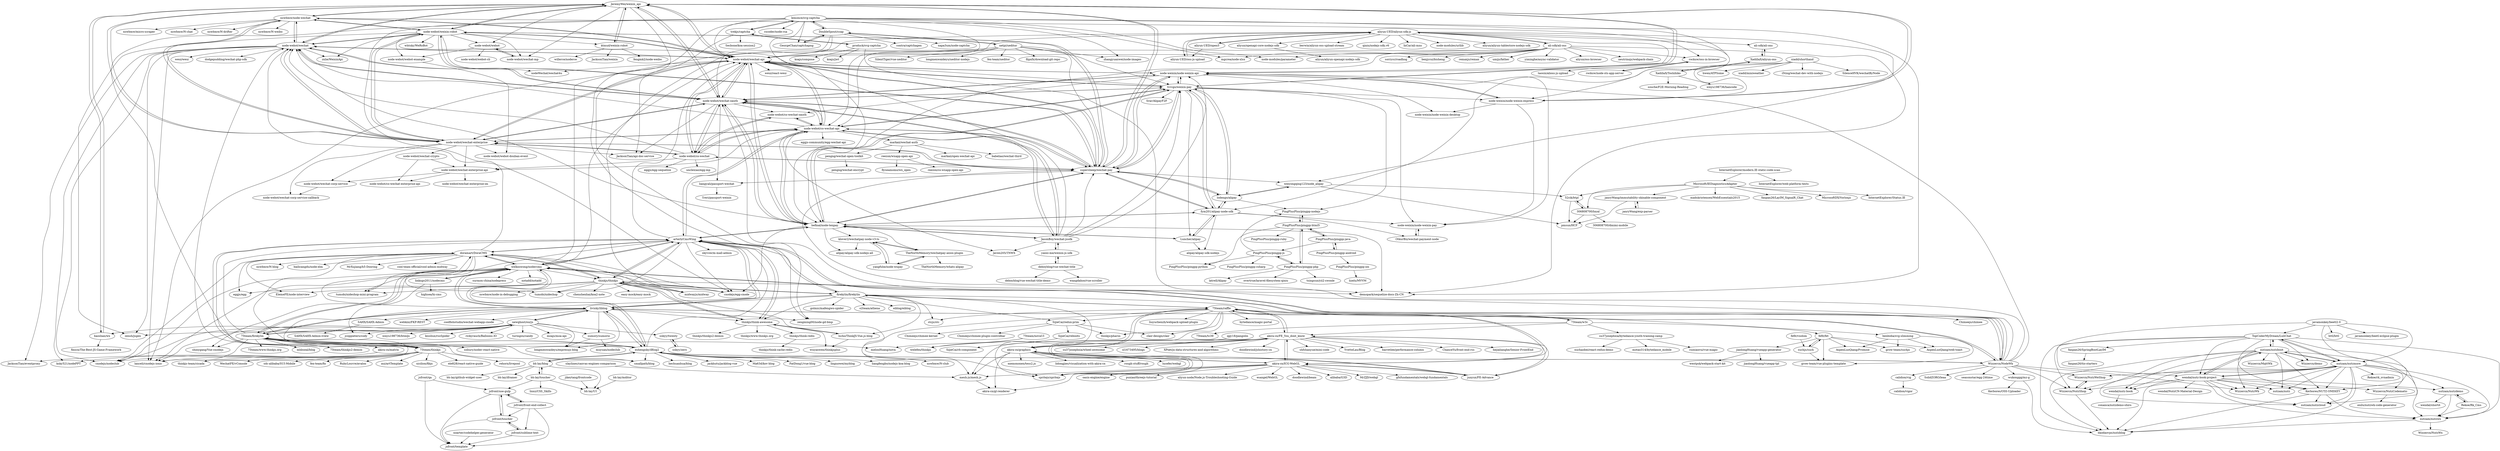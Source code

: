 digraph G {
"JeremyWei/weixin_api" -> "nswbmw/node-wechat"
"JeremyWei/weixin_api" -> "node-webot/weixin-robot"
"JeremyWei/weixin_api" -> "node-webot/wechat"
"JeremyWei/weixin_api" -> "node-weixin/node-weixin-express"
"JeremyWei/weixin_api" -> "node-webot/wechat-api"
"JeremyWei/weixin_api" -> "JacksonTian/api-doc-service"
"JeremyWei/weixin_api" -> "ktmud/weixin-robot"
"JeremyWei/weixin_api" -> "tvrcgo/weixin-pay"
"JeremyWei/weixin_api" -> "node-webot/wechat-oauth"
"JeremyWei/weixin_api" -> "baoshan/wx"
"JeremyWei/weixin_api" -> "node-webot/wechat-enterprise"
"JeremyWei/weixin_api" -> "node-webot/webot"
"JeremyWei/weixin_api" -> "supersheep/wechat-pay"
"JeremyWei/weixin_api" -> "node-webot/wechat-mp"
"doramart/DoraCMS" -> "welkinwong/nodercms"
"doramart/DoraCMS" -> "arterli/CmsWing"
"doramart/DoraCMS" -> "cnodejs/nodeclub" ["e"=1]
"doramart/DoraCMS" -> "thinkjs/thinkjs"
"doramart/DoraCMS" -> "tumobi/nideshop" ["e"=1]
"doramart/DoraCMS" -> "eggjs/egg" ["e"=1]
"doramart/DoraCMS" -> "cnodejs/egg-cnode" ["e"=1]
"doramart/DoraCMS" -> "nswbmw/N-blog" ["e"=1]
"doramart/DoraCMS" -> "node-webot/wechat"
"doramart/DoraCMS" -> "tumobi/nideshop-mini-program" ["e"=1]
"doramart/DoraCMS" -> "bailicangdu/node-elm" ["e"=1]
"doramart/DoraCMS" -> "MrXujiang/h5-Dooring" ["e"=1]
"doramart/DoraCMS" -> "midwayjs/midway" ["e"=1]
"doramart/DoraCMS" -> "ElemeFE/node-interview" ["e"=1]
"doramart/DoraCMS" -> "cool-team-official/cool-admin-midway" ["e"=1]
"PingPlusPlus/pingpp-java" -> "PingPlusPlus/pingpp-html5"
"PingPlusPlus/pingpp-java" -> "PingPlusPlus/pingpp-android"
"PingPlusPlus/pingpp-java" -> "PingPlusPlus/pingpp-js"
"DoubleSpout/ccap" -> "GeorgeChan/captchapng"
"DoubleSpout/ccap" -> "lemonce/svg-captcha"
"DoubleSpout/ccap" -> "napa3um/node-captcha"
"DoubleSpout/ccap" -> "contra/captchagen"
"DoubleSpout/ccap" -> "netpi/ueditor"
"DoubleSpout/ccap" -> "node-webot/wechat-oauth"
"DoubleSpout/ccap" -> "node-webot/wechat-api"
"PingPlusPlus/pingpp-ios" -> "lizelu/MVVM" ["e"=1]
"befinal/node-tenpay" -> "tvrcgo/weixin-pay"
"befinal/node-tenpay" -> "fym201/alipay-node-sdk"
"befinal/node-tenpay" -> "supersheep/wechat-pay"
"befinal/node-tenpay" -> "node-webot/co-wechat-api"
"befinal/node-tenpay" -> "Luncher/alipay"
"befinal/node-tenpay" -> "node-webot/wechat-api"
"befinal/node-tenpay" -> "alipay/alipay-sdk-nodejs-all"
"befinal/node-tenpay" -> "node-webot/wechat-oauth"
"befinal/node-tenpay" -> "JasonBoy/wechat-jssdk"
"befinal/node-tenpay" -> "TheNorthMemory/wechatpay-axios-plugin"
"befinal/node-tenpay" -> "klover2/wechatpay-node-v3-ts"
"befinal/node-tenpay" -> "demopark/sequelize-docs-Zh-CN" ["e"=1]
"befinal/node-tenpay" -> "arterli/CmsWing"
"befinal/node-tenpay" -> "node-webot/wechat"
"befinal/node-tenpay" -> "cnodejs/egg-cnode" ["e"=1]
"fym201/alipay-node-sdk" -> "Luncher/alipay"
"fym201/alipay-node-sdk" -> "befinal/node-tenpay"
"fym201/alipay-node-sdk" -> "alipay/alipay-sdk-nodejs"
"fym201/alipay-node-sdk" -> "lodengo/alipay"
"fym201/alipay-node-sdk" -> "node-weixin/node-weixin-pay"
"fym201/alipay-node-sdk" -> "supersheep/wechat-pay"
"fym201/alipay-node-sdk" -> "tvrcgo/weixin-pay"
"fym201/alipay-node-sdk" -> "OtkurBiz/wechat-payment-node"
"firekylin/firekylin" -> "thinkjs/thinkjs"
"firekylin/firekylin" -> "Chimeejs/chimee" ["e"=1]
"firekylin/firekylin" -> "arterli/CmsWing"
"firekylin/firekylin" -> "75team/raffle"
"firekylin/firekylin" -> "SijieCai/redux-prim"
"firekylin/firekylin" -> "thinkjs/think-awesome"
"firekylin/firekylin" -> "lscho/ThinkJS-Vue.js-blog"
"firekylin/firekylin" -> "smallpath/blog" ["e"=1]
"firekylin/firekylin" -> "spritejs/spritejs" ["e"=1]
"firekylin/firekylin" -> "stcjs/stc"
"firekylin/firekylin" -> "eiblog/eiblog" ["e"=1]
"firekylin/firekylin" -> "golmic/mafengwo-spider" ["e"=1]
"firekylin/firekylin" -> "livisky/liblog"
"firekylin/firekylin" -> "o2team/athena" ["e"=1]
"firekylin/firekylin" -> "welkinwong/nodercms"
"akira-cn/graphics" -> "akira-cn/ICG-WebGL"
"akira-cn/graphics" -> "akira-cn/gl-renderer"
"akira-cn/graphics" -> "akira-cn/FE_You_dont_know"
"akira-cn/graphics" -> "memononen/tess2.js"
"akira-cn/graphics" -> "junyux/FE-Advance"
"akira-cn/graphics" -> "mesh-js/mesh.js"
"akira-cn/graphics" -> "lidongjies/visualization-with-akira-cn"
"akira-cn/graphics" -> "75team/raffle"
"akira-cn/graphics" -> "rough-stuff/rough" ["e"=1]
"akira-cn/graphics" -> "spritejs/spritejs" ["e"=1]
"akira-cn/graphics" -> "lucefer/webgl" ["e"=1]
"node-webot/wechat" -> "node-webot/wechat-api"
"node-webot/wechat" -> "node-webot/weixin-robot"
"node-webot/wechat" -> "node-webot/wechat-oauth"
"node-webot/wechat" -> "cnodejs/nodeclub" ["e"=1]
"node-webot/wechat" -> "weui/weui" ["e"=1]
"node-webot/wechat" -> "dodgepudding/wechat-php-sdk" ["e"=1]
"node-webot/wechat" -> "supersheep/wechat-pay"
"node-webot/wechat" -> "JeremyWei/weixin_api"
"node-webot/wechat" -> "JacksonTian/eventproxy" ["e"=1]
"node-webot/wechat" -> "nswbmw/node-wechat"
"node-webot/wechat" -> "zxlie/WeixinApi" ["e"=1]
"node-webot/wechat" -> "ksky521/nodePPT" ["e"=1]
"node-webot/wechat" -> "zensh/jsgen" ["e"=1]
"node-webot/wechat" -> "node-webot/wechat-enterprise"
"node-webot/wechat" -> "lanceli/cnodejs-ionic" ["e"=1]
"thinkjs/thinkjs" -> "arterli/CmsWing"
"thinkjs/thinkjs" -> "eggjs/egg" ["e"=1]
"thinkjs/thinkjs" -> "firekylin/firekylin"
"thinkjs/thinkjs" -> "tumobi/nideshop" ["e"=1]
"thinkjs/thinkjs" -> "tumobi/nideshop-mini-program" ["e"=1]
"thinkjs/thinkjs" -> "spritejs/spritejs" ["e"=1]
"thinkjs/thinkjs" -> "doramart/DoraCMS"
"thinkjs/thinkjs" -> "thinkjs/think-awesome"
"thinkjs/thinkjs" -> "midwayjs/midway" ["e"=1]
"thinkjs/thinkjs" -> "cnodejs/egg-cnode" ["e"=1]
"thinkjs/thinkjs" -> "ElemeFE/node-interview" ["e"=1]
"thinkjs/thinkjs" -> "demopark/sequelize-docs-Zh-CN" ["e"=1]
"thinkjs/thinkjs" -> "nswbmw/node-in-debugging" ["e"=1]
"thinkjs/thinkjs" -> "chenshenhai/koa2-note" ["e"=1]
"thinkjs/thinkjs" -> "easy-mock/easy-mock" ["e"=1]
"newghost/ourjs" -> "sumory/sumorio"
"newghost/ourjs" -> "longmenwaideyu/expressjs-blog"
"newghost/ourjs" -> "livisky/liblog"
"newghost/ourjs" -> "zensh/jsgen" ["e"=1]
"newghost/ourjs" -> "sskyy/twenty"
"newghost/ourjs" -> "lanceli/cnodejs-ionic" ["e"=1]
"newghost/ourjs" -> "jcoppieters/cody" ["e"=1]
"newghost/ourjs" -> "cnodejs/nodeclub" ["e"=1]
"newghost/ourjs" -> "turingou/candy" ["e"=1]
"newghost/ourjs" -> "moajs/moa-api" ["e"=1]
"newghost/ourjs" -> "xinyu198736/htmljs" ["e"=1]
"newghost/ourjs" -> "kissliux/rssSpider"
"newghost/ourjs" -> "75team/firekylin"
"newghost/ourjs" -> "rickyrauch/Balloons.IO" ["e"=1]
"newghost/ourjs" -> "baoshan/wx"
"akira-cn/matrix" -> "thinkjs-team/cicada"
"lemonce/svg-captcha" -> "trekjs/captcha"
"lemonce/svg-captcha" -> "DoubleSpout/ccap"
"lemonce/svg-captcha" -> "zhangyuanwei/node-images" ["e"=1]
"lemonce/svg-captcha" -> "GeorgeChan/captchapng"
"lemonce/svg-captcha" -> "zengming00/node-gd-bmp"
"lemonce/svg-captcha" -> "mgcrea/node-xlsx" ["e"=1]
"lemonce/svg-captcha" -> "node-modules/parameter" ["e"=1]
"lemonce/svg-captcha" -> "node-webot/wechat-api"
"lemonce/svg-captcha" -> "fym201/alipay-node-sdk"
"lemonce/svg-captcha" -> "cnodejs/egg-cnode" ["e"=1]
"lemonce/svg-captcha" -> "demopark/sequelize-docs-Zh-CN" ["e"=1]
"lemonce/svg-captcha" -> "smallpath/blog" ["e"=1]
"lemonce/svg-captcha" -> "node-webot/co-wechat-api"
"lemonce/svg-captcha" -> "rzcoder/node-rsa" ["e"=1]
"lemonce/svg-captcha" -> "befinal/node-tenpay"
"trekjs/captcha" -> "lemonce/svg-captcha"
"trekjs/captcha" -> "produck/svg-captcha"
"trekjs/captcha" -> "zengming00/node-gd-bmp"
"trekjs/captcha" -> "Secbone/koa-session2" ["e"=1]
"netpi/ueditor" -> "DoubleSpout/ccap"
"netpi/ueditor" -> "supersheep/wechat-pay"
"netpi/ueditor" -> "welkinwong/nodercms"
"netpi/ueditor" -> "SilentTiger/vue-ueditor" ["e"=1]
"netpi/ueditor" -> "longmenwaideyu/ueditor-nodejs"
"netpi/ueditor" -> "node-webot/wechat-api"
"netpi/ueditor" -> "zhangyuanwei/node-images" ["e"=1]
"netpi/ueditor" -> "fex-team/ueditor" ["e"=1]
"netpi/ueditor" -> "tvrcgo/weixin-pay"
"netpi/ueditor" -> "flipxfx/download-git-repo" ["e"=1]
"75team/raffle" -> "SijieCai/redux-prim"
"75team/raffle" -> "clair-design/clair"
"75team/raffle" -> "Chimeejs/chimee" ["e"=1]
"75team/raffle" -> "mesh-js/mesh.js"
"75team/raffle" -> "thinkjs/pharos"
"75team/raffle" -> "akira-cn/FE_You_dont_know"
"75team/raffle" -> "akira-cn/ICG-WebGL"
"75team/raffle" -> "firekylin/firekylin"
"75team/raffle" -> "benboba/svg-slimming"
"75team/raffle" -> "spritejs/spritejs" ["e"=1]
"75team/raffle" -> "liuyuchenzh/webpack-upload-plugin"
"75team/raffle" -> "akira-cn/graphics"
"75team/raffle" -> "bytedance/magic-portal" ["e"=1]
"75team/raffle" -> "stcjs/stc"
"75team/raffle" -> "75team/w3c"
"ali-sdk/ali-oss" -> "aliyun-UED/aliyun-sdk-js"
"ali-sdk/ali-oss" -> "rockuw/oss-in-browser"
"ali-sdk/ali-oss" -> "aliyun/oss-browser" ["e"=1]
"ali-sdk/ali-oss" -> "neutrinojs/webpack-chain" ["e"=1]
"ali-sdk/ali-oss" -> "node-webot/wechat-api"
"ali-sdk/ali-oss" -> "midwayjs/midway" ["e"=1]
"ali-sdk/ali-oss" -> "demopark/sequelize-docs-Zh-CN" ["e"=1]
"ali-sdk/ali-oss" -> "befinal/node-tenpay"
"ali-sdk/ali-oss" -> "sorrycc/roadhog" ["e"=1]
"ali-sdk/ali-oss" -> "benjycui/bisheng" ["e"=1]
"ali-sdk/ali-oss" -> "remaxjs/remax" ["e"=1]
"ali-sdk/ali-oss" -> "mgcrea/node-xlsx" ["e"=1]
"ali-sdk/ali-oss" -> "umijs/father" ["e"=1]
"ali-sdk/ali-oss" -> "yiminghe/async-validator" ["e"=1]
"ali-sdk/ali-oss" -> "node-modules/parameter" ["e"=1]
"akira-cn/ICG-WebGL" -> "akira-cn/graphics"
"akira-cn/ICG-WebGL" -> "akira-cn/FE_You_dont_know"
"akira-cn/ICG-WebGL" -> "mesh-js/mesh.js"
"akira-cn/ICG-WebGL" -> "esangel/WebGL" ["e"=1]
"akira-cn/ICG-WebGL" -> "spritejs/spritejs" ["e"=1]
"akira-cn/ICG-WebGL" -> "75team/raffle"
"akira-cn/ICG-WebGL" -> "junyux/FE-Advance"
"akira-cn/ICG-WebGL" -> "doodlewind/beam" ["e"=1]
"akira-cn/ICG-WebGL" -> "alibaba/G3D" ["e"=1]
"akira-cn/ICG-WebGL" -> "MrZJD/webgl"
"akira-cn/ICG-WebGL" -> "gfxfundamentals/webgl-fundamentals" ["e"=1]
"akira-cn/ICG-WebGL" -> "oasis-engine/engine" ["e"=1]
"akira-cn/ICG-WebGL" -> "akira-cn/gl-renderer"
"akira-cn/ICG-WebGL" -> "puxiao/threejs-tutorial" ["e"=1]
"akira-cn/ICG-WebGL" -> "aliyun-node/Node.js-Troubleshooting-Guide" ["e"=1]
"eshengsky/iBlog2" -> "linguowei/myblog" ["e"=1]
"eshengsky/iBlog2" -> "livisky/liblog"
"eshengsky/iBlog2" -> "welkinwong/nodercms"
"eshengsky/iBlog2" -> "liangfengbo/nodejs-koa-blog" ["e"=1]
"eshengsky/iBlog2" -> "nswbmw/N-club" ["e"=1]
"eshengsky/iBlog2" -> "smallpath/blog" ["e"=1]
"eshengsky/iBlog2" -> "hechuanhua/blog" ["e"=1]
"eshengsky/iBlog2" -> "arterli/CmsWing"
"eshengsky/iBlog2" -> "doramart/DoraCMS"
"eshengsky/iBlog2" -> "jackhutu/jackblog-vue" ["e"=1]
"eshengsky/iBlog2" -> "bh-lay/blog"
"eshengsky/iBlog2" -> "Wizzercn/NodeWk"
"eshengsky/iBlog2" -> "Ma63d/kov-blog" ["e"=1]
"eshengsky/iBlog2" -> "75team/firekylin"
"eshengsky/iBlog2" -> "FatDong1/vue-blog" ["e"=1]
"produck/svg-captcha" -> "trekjs/captcha"
"produck/svg-captcha" -> "demopark/sequelize-docs-Zh-CN" ["e"=1]
"produck/svg-captcha" -> "koajs/compose" ["e"=1]
"produck/svg-captcha" -> "koajs/jwt" ["e"=1]
"slaylines/canvas-engines-comparison" -> "mesh-js/mesh.js"
"node-webot/wechat-oauth" -> "node-webot/wechat-api"
"node-webot/wechat-oauth" -> "supersheep/wechat-pay"
"node-webot/wechat-oauth" -> "node-webot/wechat"
"node-webot/wechat-oauth" -> "node-webot/wechat-enterprise"
"node-webot/wechat-oauth" -> "node-webot/co-wechat-api"
"node-webot/wechat-oauth" -> "node-webot/co-wechat"
"node-webot/wechat-oauth" -> "tvrcgo/weixin-pay"
"node-webot/wechat-oauth" -> "node-webot/weixin-robot"
"node-webot/wechat-oauth" -> "node-weixin/node-weixin-api"
"node-webot/wechat-oauth" -> "befinal/node-tenpay"
"node-webot/wechat-oauth" -> "JacksonTian/api-doc-service"
"node-webot/wechat-oauth" -> "JeremyWei/weixin_api"
"node-webot/wechat-oauth" -> "liangyali/passport-wechat"
"node-webot/wechat-oauth" -> "node-webot/co-wechat-oauth"
"node-webot/wechat-oauth" -> "JasonBoy/wechat-jssdk"
"tvrcgo/weixin-pay" -> "supersheep/wechat-pay"
"tvrcgo/weixin-pay" -> "befinal/node-tenpay"
"tvrcgo/weixin-pay" -> "node-webot/wechat-api"
"tvrcgo/weixin-pay" -> "lodengo/alipay"
"tvrcgo/weixin-pay" -> "node-webot/wechat-oauth"
"tvrcgo/weixin-pay" -> "fym201/alipay-node-sdk"
"tvrcgo/weixin-pay" -> "Luncher/alipay"
"tvrcgo/weixin-pay" -> "node-webot/wechat"
"tvrcgo/weixin-pay" -> "node-weixin/node-weixin-pay"
"tvrcgo/weixin-pay" -> "node-webot/co-wechat-api"
"tvrcgo/weixin-pay" -> "JeremyWei/weixin_api"
"tvrcgo/weixin-pay" -> "node-weixin/node-weixin-express"
"tvrcgo/weixin-pay" -> "node-weixin/node-weixin-api"
"tvrcgo/weixin-pay" -> "PingPlusPlus/pingpp-nodejs"
"tvrcgo/weixin-pay" -> "Srar/AlipayF2F" ["e"=1]
"akira-cn/FE_You_dont_know" -> "akira-cn/ICG-WebGL"
"akira-cn/FE_You_dont_know" -> "junyux/FE-Advance"
"akira-cn/FE_You_dont_know" -> "akira-cn/graphics"
"akira-cn/FE_You_dont_know" -> "75team/raffle"
"akira-cn/FE_You_dont_know" -> "hejialianghe/Senior-FrontEnd" ["e"=1]
"akira-cn/FE_You_dont_know" -> "su37josephxia/wheel-awesome" ["e"=1]
"akira-cn/FE_You_dont_know" -> "sl1673495/blogs" ["e"=1]
"akira-cn/FE_You_dont_know" -> "spritejs/spritejs" ["e"=1]
"akira-cn/FE_You_dont_know" -> "XPoet/js-data-structures-and-algorithms" ["e"=1]
"akira-cn/FE_You_dont_know" -> "doodlewind/jshistory-cn" ["e"=1]
"akira-cn/FE_You_dont_know" -> "shfshanyue/mini-code" ["e"=1]
"akira-cn/FE_You_dont_know" -> "mesh-js/mesh.js"
"akira-cn/FE_You_dont_know" -> "YvetteLau/Blog" ["e"=1]
"akira-cn/FE_You_dont_know" -> "barretlee/performance-column" ["e"=1]
"akira-cn/FE_You_dont_know" -> "ChanceYu/front-end-rss" ["e"=1]
"sskyy/twenty" -> "sskyy/zero"
"TopCoderMyDream/LuliChat" -> "Kerbores/NUTZ-ONEKEY"
"TopCoderMyDream/LuliChat" -> "nutzam/nutzboot"
"TopCoderMyDream/LuliChat" -> "fanpan26/SpringBootLayIM"
"TopCoderMyDream/LuliChat" -> "nutzam/nutzmore"
"TopCoderMyDream/LuliChat" -> "Wizzercn/NutzShop"
"TopCoderMyDream/LuliChat" -> "nutzam/nutzcloud"
"TopCoderMyDream/LuliChat" -> "daodaovps/nutzblog"
"TopCoderMyDream/LuliChat" -> "wendal/nutz-book-project"
"TopCoderMyDream/LuliChat" -> "nutzam/nutzwx"
"TopCoderMyDream/LuliChat" -> "Wizzercn/demo"
"qgy18/pangolin" -> "welefen/thinkjs"
"node-webot/wechat-api" -> "node-webot/wechat-oauth"
"node-webot/wechat-api" -> "node-webot/wechat"
"node-webot/wechat-api" -> "supersheep/wechat-pay"
"node-webot/wechat-api" -> "node-webot/co-wechat-api"
"node-webot/wechat-api" -> "node-webot/wechat-enterprise"
"node-webot/wechat-api" -> "node-webot/weixin-robot"
"node-webot/wechat-api" -> "tvrcgo/weixin-pay"
"node-webot/wechat-api" -> "node-webot/co-wechat"
"node-webot/wechat-api" -> "befinal/node-tenpay"
"node-webot/wechat-api" -> "JeremyWei/weixin_api"
"node-webot/wechat-api" -> "nswbmw/node-wechat"
"node-webot/wechat-api" -> "lanceli/cnodejs-ionic" ["e"=1]
"node-webot/wechat-api" -> "node-weixin/node-weixin-api"
"node-webot/wechat-api" -> "nodeWechat/wechat4u" ["e"=1]
"node-webot/wechat-api" -> "weui/react-weui" ["e"=1]
"node-weixin/node-weixin-express" -> "node-weixin/node-weixin-api"
"node-weixin/node-weixin-express" -> "JeremyWei/weixin_api"
"node-weixin/node-weixin-express" -> "node-weixin/node-weixin-desktop"
"node-weixin/node-weixin-express" -> "node-weixin/node-weixin-pay"
"mesh-js/mesh.js" -> "akira-cn/gl-renderer"
"jikeytang/frontcode" -> "bh-lay/UI"
"deboyblog/vue-wechat-title" -> "deboyblog/vue-wechat-title-demo"
"deboyblog/vue-wechat-title" -> "yanxi-me/weixin-js-sdk"
"deboyblog/vue-wechat-title" -> "wangdahoo/vue-scroller" ["e"=1]
"node-webot/co-wechat" -> "node-webot/co-wechat-api"
"node-webot/co-wechat" -> "node-webot/co-wechat-oauth"
"node-webot/co-wechat" -> "node-webot/wechat-oauth"
"node-webot/co-wechat" -> "node-webot/wechat-api"
"node-webot/co-wechat" -> "node-webot/wechat-enterprise"
"node-webot/co-wechat" -> "supersheep/wechat-pay"
"node-webot/co-wechat" -> "node-webot/wechat"
"node-webot/co-wechat" -> "node-webot/wechat-enterprise-api"
"node-webot/co-wechat" -> "eggjs/egg-sequelize" ["e"=1]
"node-webot/co-wechat" -> "unclexiao/egg-mp" ["e"=1]
"welkinwong/nodercms" -> "doramart/DoraCMS"
"welkinwong/nodercms" -> "arterli/CmsWing"
"welkinwong/nodercms" -> "linksgo2011/nodecms"
"welkinwong/nodercms" -> "Wizzercn/NodeWk"
"welkinwong/nodercms" -> "eshengsky/iBlog2"
"welkinwong/nodercms" -> "livisky/liblog"
"welkinwong/nodercms" -> "cnodejs/egg-cnode" ["e"=1]
"welkinwong/nodercms" -> "cnodejs/nodeclub" ["e"=1]
"welkinwong/nodercms" -> "node-webot/wechat-api"
"welkinwong/nodercms" -> "thinkjs/thinkjs"
"welkinwong/nodercms" -> "75team/firekylin"
"welkinwong/nodercms" -> "lanceli/cnodejs-ionic" ["e"=1]
"welkinwong/nodercms" -> "surmon-china/nodepress" ["e"=1]
"welkinwong/nodercms" -> "shinygang/Vue-cnodejs" ["e"=1]
"welkinwong/nodercms" -> "notadd/notadd" ["e"=1]
"su37josephxia/bytedance-youth-training-camp" -> "xuchaobei/react-redux-demo"
"su37josephxia/bytedance-youth-training-camp" -> "motao314/bytedance_mobile"
"su37josephxia/bytedance-youth-training-camp" -> "cuixiaorui/vue-magic" ["e"=1]
"PingPlusPlus/pingpp-android" -> "PingPlusPlus/pingpp-java"
"PingPlusPlus/pingpp-android" -> "PingPlusPlus/pingpp-ios"
"arterli/CmsWing" -> "doramart/DoraCMS"
"arterli/CmsWing" -> "welkinwong/nodercms"
"arterli/CmsWing" -> "thinkjs/thinkjs"
"arterli/CmsWing" -> "tumobi/nideshop" ["e"=1]
"arterli/CmsWing" -> "livisky/liblog"
"arterli/CmsWing" -> "thinkjs/think-awesome"
"arterli/CmsWing" -> "tumobi/nideshop-mini-program" ["e"=1]
"arterli/CmsWing" -> "firekylin/firekylin"
"arterli/CmsWing" -> "node-webot/co-wechat-api"
"arterli/CmsWing" -> "Wizzercn/NodeWk"
"arterli/CmsWing" -> "cnodejs/egg-cnode" ["e"=1]
"arterli/CmsWing" -> "75team/thinkjs"
"arterli/CmsWing" -> "node-webot/wechat-api"
"arterli/CmsWing" -> "befinal/node-tenpay"
"arterli/CmsWing" -> "skyvow/m-mall-admin" ["e"=1]
"node-webot/co-wechat-api" -> "node-webot/co-wechat"
"node-webot/co-wechat-api" -> "node-webot/co-wechat-oauth"
"node-webot/co-wechat-api" -> "node-webot/wechat-api"
"node-webot/co-wechat-api" -> "node-webot/wechat-oauth"
"node-webot/co-wechat-api" -> "befinal/node-tenpay"
"node-webot/co-wechat-api" -> "node-webot/wechat-enterprise"
"node-webot/co-wechat-api" -> "supersheep/wechat-pay"
"node-webot/co-wechat-api" -> "Javen205/TNWX" ["e"=1]
"node-webot/co-wechat-api" -> "node-webot/wechat"
"node-webot/co-wechat-api" -> "tvrcgo/weixin-pay"
"node-webot/co-wechat-api" -> "JasonBoy/wechat-jssdk"
"node-webot/co-wechat-api" -> "eggjs-community/egg-wechat-api"
"node-webot/co-wechat-api" -> "markaii/wechat-auth"
"node-webot/co-wechat-api" -> "arterli/CmsWing"
"node-webot/co-wechat-api" -> "node-webot/wechat-enterprise-api"
"node-webot/wechat-enterprise" -> "node-webot/wechat-enterprise-api"
"node-webot/wechat-enterprise" -> "node-webot/wechat-api"
"node-webot/wechat-enterprise" -> "node-webot/wechat-oauth"
"node-webot/wechat-enterprise" -> "JacksonTian/api-doc-service"
"node-webot/wechat-enterprise" -> "node-webot/co-wechat-api"
"node-webot/wechat-enterprise" -> "supersheep/wechat-pay"
"node-webot/wechat-enterprise" -> "node-webot/wechat-crypto"
"node-webot/wechat-enterprise" -> "node-webot/co-wechat"
"node-webot/wechat-enterprise" -> "node-webot/wechat"
"node-webot/wechat-enterprise" -> "nswbmw/node-wechat"
"node-webot/wechat-enterprise" -> "node-webot/wechat-corp-service"
"node-webot/wechat-enterprise" -> "node-webot/wechat-corp-service-callback"
"node-webot/wechat-enterprise" -> "JeremyWei/weixin_api"
"node-webot/wechat-enterprise" -> "node-webot/webot-douban-event"
"node-webot/wechat-enterprise" -> "node-webot/weixin-robot"
"node-webot/weixin-robot" -> "node-webot/wechat"
"node-webot/weixin-robot" -> "node-webot/wechat-api"
"node-webot/weixin-robot" -> "JeremyWei/weixin_api"
"node-webot/weixin-robot" -> "node-webot/webot"
"node-webot/weixin-robot" -> "node-webot/wechat-oauth"
"node-webot/weixin-robot" -> "nodeWechat/wechat4u" ["e"=1]
"node-webot/weixin-robot" -> "node-webot/webot-example"
"node-webot/weixin-robot" -> "ktmud/weixin-robot"
"node-webot/weixin-robot" -> "nswbmw/node-wechat"
"node-webot/weixin-robot" -> "zxlie/WeixinApi" ["e"=1]
"node-webot/weixin-robot" -> "zensh/jsgen" ["e"=1]
"node-webot/weixin-robot" -> "supersheep/wechat-pay"
"node-webot/weixin-robot" -> "node-webot/wechat-mp"
"node-webot/weixin-robot" -> "node-webot/wechat-enterprise"
"node-webot/weixin-robot" -> "whtsky/WeRoBot" ["e"=1]
"jsfront/sublime-text" -> "jsfront/template"
"jsfront/sublime-text" -> "jsfront/toucher"
"livisky/liblog" -> "newghost/ourjs"
"livisky/liblog" -> "arterli/CmsWing"
"livisky/liblog" -> "eshengsky/iBlog2"
"livisky/liblog" -> "sumory/sumorio"
"livisky/liblog" -> "longmenwaideyu/expressjs-blog"
"livisky/liblog" -> "75team/firekylin"
"livisky/liblog" -> "welkinwong/nodercms"
"livisky/liblog" -> "Wizzercn/NodeWk"
"livisky/liblog" -> "thinkjs/think-awesome"
"livisky/liblog" -> "webkixi/FKP-REST"
"livisky/liblog" -> "coolfishstudio/wechat-webapp-cnode" ["e"=1]
"livisky/liblog" -> "SAHX/SAHX-Admin"
"livisky/liblog" -> "doramart/DoraCMS"
"livisky/liblog" -> "zengming00/node-gd-bmp"
"JasonBoy/wechat-jssdk" -> "yanxi-me/weixin-js-sdk"
"JasonBoy/wechat-jssdk" -> "node-webot/co-wechat-api"
"JasonBoy/wechat-jssdk" -> "befinal/node-tenpay"
"JasonBoy/wechat-jssdk" -> "Javen205/TNWX" ["e"=1]
"JasonBoy/wechat-jssdk" -> "node-webot/wechat-oauth"
"JasonBoy/wechat-jssdk" -> "node-webot/wechat-api"
"JasonBoy/wechat-jssdk" -> "supersheep/wechat-pay"
"JasonBoy/wechat-jssdk" -> "tvrcgo/weixin-pay"
"JasonBoy/wechat-jssdk" -> "node-weixin/node-weixin-api"
"fefit/visdom" -> "suchjs/such"
"75team/thinkjs" -> "75team/firekylin"
"75team/thinkjs" -> "ksky521/nodePPT" ["e"=1]
"75team/thinkjs" -> "cnodejs/nodeclub" ["e"=1]
"75team/thinkjs" -> "node-webot/wechat"
"75team/thinkjs" -> "fex-team/fis" ["e"=1]
"75team/thinkjs" -> "RubyLouvre/avalon" ["e"=1]
"75team/thinkjs" -> "aui/artTemplate" ["e"=1]
"75team/thinkjs" -> "xicilion/fibjs" ["e"=1]
"75team/thinkjs" -> "ele828/react-native-guide" ["e"=1]
"75team/thinkjs" -> "JacksonTian/eventproxy" ["e"=1]
"75team/thinkjs" -> "rehorn/livepool" ["e"=1]
"75team/thinkjs" -> "lanceli/cnodejs-ionic" ["e"=1]
"75team/thinkjs" -> "arterli/CmsWing"
"75team/thinkjs" -> "WechatFE/vConsole" ["e"=1]
"75team/thinkjs" -> "sdc-alibaba/SUI-Mobile" ["e"=1]
"klover2/wechatpay-node-v3-ts" -> "TheNorthMemory/wechatpay-axios-plugin"
"klover2/wechatpay-node-v3-ts" -> "yangfuhe/node-wxpay"
"klover2/wechatpay-node-v3-ts" -> "alipay/alipay-sdk-nodejs-all"
"aliyun-UED/oss-js-upload" -> "aliyun-UED/aliyun-sdk-js"
"Wizzercn/NodeWk" -> "Wizzercn/NutzWk" ["e"=1]
"Wizzercn/NodeWk" -> "Wizzercn/NutzShop"
"Wizzercn/NodeWk" -> "welkinwong/nodercms"
"Wizzercn/NodeWk" -> "Wizzercn/NutzWeShop"
"Wizzercn/NodeWk" -> "arterli/CmsWing"
"Wizzercn/NodeWk" -> "SolidZORO/leaa" ["e"=1]
"Wizzercn/NodeWk" -> "node-webot/wechat-oauth"
"Wizzercn/NodeWk" -> "livisky/liblog"
"Wizzercn/NodeWk" -> "supersheep/wechat-pay"
"Wizzercn/NodeWk" -> "seasonstar/egg-24time" ["e"=1]
"Wizzercn/NodeWk" -> "node-weixin/node-weixin-api"
"Wizzercn/NodeWk" -> "calidion/vig"
"Wizzercn/NodeWk" -> "eshengsky/iBlog2"
"Wizzercn/NodeWk" -> "wukonggg/mz-g"
"node-weixin/node-weixin-pay" -> "OtkurBiz/wechat-payment-node"
"bh-lay/toucher" -> "jsfront/use-gulp"
"bh-lay/toucher" -> "bh-lay/blog"
"bh-lay/toucher" -> "bh-lay/UI"
"bh-lay/toucher" -> "linxz/CSS_Skills" ["e"=1]
"supersheep/wechat-pay" -> "node-webot/wechat-oauth"
"supersheep/wechat-pay" -> "tvrcgo/weixin-pay"
"supersheep/wechat-pay" -> "node-webot/wechat-api"
"supersheep/wechat-pay" -> "befinal/node-tenpay"
"supersheep/wechat-pay" -> "node-webot/wechat"
"supersheep/wechat-pay" -> "node-webot/co-wechat-api"
"supersheep/wechat-pay" -> "node-webot/wechat-enterprise"
"supersheep/wechat-pay" -> "fym201/alipay-node-sdk"
"supersheep/wechat-pay" -> "lodengo/alipay"
"supersheep/wechat-pay" -> "node-webot/co-wechat"
"supersheep/wechat-pay" -> "node-webot/weixin-robot"
"supersheep/wechat-pay" -> "weiyongqing123/node_alipay"
"supersheep/wechat-pay" -> "liangyali/passport-wechat"
"supersheep/wechat-pay" -> "JeremyWei/weixin_api"
"supersheep/wechat-pay" -> "node-weixin/node-weixin-api"
"75team/novaUI" -> "welefen/thinkjs"
"75team/novaUI" -> "melonHuang/nova"
"calidion/vig" -> "calidion/vigor"
"aliyun-UED/aliyun-sdk-js" -> "aliyun-UED/oss-js-upload"
"aliyun-UED/aliyun-sdk-js" -> "ali-sdk/ali-oss"
"aliyun-UED/aliyun-sdk-js" -> "aliyun-UED/open5"
"aliyun-UED/aliyun-sdk-js" -> "berwin/aliyun-oss-upload-stream"
"aliyun-UED/aliyun-sdk-js" -> "qiniu/nodejs-sdk.v6"
"aliyun-UED/aliyun-sdk-js" -> "node-webot/wechat-api"
"aliyun-UED/aliyun-sdk-js" -> "InCar/ali-mns"
"aliyun-UED/aliyun-sdk-js" -> "node-modules/urllib" ["e"=1]
"aliyun-UED/aliyun-sdk-js" -> "node-webot/co-wechat-api"
"aliyun-UED/aliyun-sdk-js" -> "weiyongqing123/node_alipay"
"aliyun-UED/aliyun-sdk-js" -> "aliyun/aliyun-tablestore-nodejs-sdk" ["e"=1]
"aliyun-UED/aliyun-sdk-js" -> "aliyun/openapi-core-nodejs-sdk"
"aliyun-UED/aliyun-sdk-js" -> "ali-sdk/ali-ons"
"aliyun-UED/aliyun-sdk-js" -> "node-weixin/node-weixin-api"
"aliyun-UED/aliyun-sdk-js" -> "rockuw/oss-in-browser"
"bh-lay/blog" -> "bh-lay/toucher"
"bh-lay/blog" -> "bh-lay/github-widget-user"
"bh-lay/blog" -> "bh-lay/UI"
"bh-lay/blog" -> "bh-lay/iframer"
"bh-lay/blog" -> "eshengsky/iBlog2"
"lscho/ThinkJS-Vue.js-blog" -> "wuyanwen/thinkjsplus"
"lscho/ThinkJS-Vue.js-blog" -> "thinkjs/think-awesome"
"linksgo2011/nodecms" -> "welkinwong/nodercms"
"linksgo2011/nodecms" -> "highsea/hi-cms"
"linksgo2011/nodecms" -> "jcoppieters/cody" ["e"=1]
"75team/w3c" -> "75team/tc39"
"75team/w3c" -> "75team/raffle"
"75team/w3c" -> "akira-cn/FE_You_dont_know"
"75team/w3c" -> "su37josephxia/bytedance-youth-training-camp"
"75team/w3c" -> "fefit/fet"
"fanpan26/SpringBootLayIM" -> "fanpan26/tio-starters"
"ktmud/weixin-robot" -> "JacksonTian/weixin"
"ktmud/weixin-robot" -> "fengmk2/node-weibo" ["e"=1]
"ktmud/weixin-robot" -> "willerce/noderce" ["e"=1]
"ktmud/weixin-robot" -> "JeremyWei/weixin_api"
"nutzam/nutzboot" -> "nutzam/nutzmore"
"nutzam/nutzboot" -> "wendal/nutz-book-project"
"nutzam/nutzboot" -> "nutzam/nutzcloud"
"nutzam/nutzboot" -> "nutzam/nutz" ["e"=1]
"nutzam/nutzboot" -> "Kerbores/NUTZ-ONEKEY"
"nutzam/nutzboot" -> "Wizzercn/NutzWk" ["e"=1]
"nutzam/nutzboot" -> "nutzam/nutzwx"
"nutzam/nutzboot" -> "TopCoderMyDream/LuliChat"
"nutzam/nutzboot" -> "Wizzercn/demo"
"nutzam/nutzboot" -> "wendal/nutz-book"
"nutzam/nutzboot" -> "Wizzercn/MqttWk" ["e"=1]
"nutzam/nutzboot" -> "daodaovps/nutzblog"
"xiadd/shorthand" -> "xiadd/miniweather"
"xiadd/shorthand" -> "i5ting/wechat-dev-with-nodejs" ["e"=1]
"xiadd/shorthand" -> "SilenceHVK/wechatByNode" ["e"=1]
"xiadd/shorthand" -> "node-weixin/node-weixin-express"
"xiadd/shorthand" -> "node-weixin/node-weixin-api"
"xiadd/shorthand" -> "hwen/ATPSome"
"thinkjs/think-awesome" -> "thinkjs/www.thinkjs.org"
"thinkjs/think-awesome" -> "lscho/ThinkJS-Vue.js-blog"
"thinkjs/think-awesome" -> "wuyanwen/thinkjsplus"
"thinkjs/think-awesome" -> "arterli/CmsWing"
"thinkjs/think-awesome" -> "thinkjs/thinkjs2-demos"
"thinkjs/think-awesome" -> "thinkjs/thinkjs"
"thinkjs/think-awesome" -> "thinkjs/think-redis"
"OtkurBiz/wechat-payment-node" -> "node-weixin/node-weixin-pay"
"nutzam/nutzmore" -> "wendal/nutz-book-project"
"nutzam/nutzmore" -> "nutzam/nutzboot"
"nutzam/nutzmore" -> "nutzam/nutzwx"
"nutzam/nutzmore" -> "Kerbores/NUTZ-ONEKEY"
"nutzam/nutzmore" -> "nutzam/nutz" ["e"=1]
"nutzam/nutzmore" -> "Wizzercn/NutzWk" ["e"=1]
"nutzam/nutzmore" -> "wendal/nutz-book"
"nutzam/nutzmore" -> "nutzam/nutzcloud"
"nutzam/nutzmore" -> "Wizzercn/NutzShop"
"nutzam/nutzmore" -> "Wizzercn/NutzCodematic"
"nutzam/nutzmore" -> "TopCoderMyDream/LuliChat"
"nutzam/nutzmore" -> "nutzam/nutzdemo"
"nutzam/nutzmore" -> "daodaovps/nutzblog"
"nutzam/nutzmore" -> "Rekoe/rk_svnadmin"
"nutzam/nutzmore" -> "Wizzercn/NutzWeShop"
"bh-lay/mditor" -> "bh-lay/UI"
"node-weixin/node-weixin-api" -> "node-weixin/node-weixin-express"
"node-weixin/node-weixin-api" -> "node-weixin/node-weixin-pay"
"node-weixin/node-weixin-api" -> "node-webot/wechat-oauth"
"node-weixin/node-weixin-api" -> "node-webot/wechat-api"
"node-weixin/node-weixin-api" -> "tvrcgo/weixin-pay"
"node-weixin/node-weixin-api" -> "node-weixin/node-weixin-desktop"
"node-weixin/node-weixin-api" -> "node-webot/co-wechat-oauth"
"node-weixin/node-weixin-api" -> "supersheep/wechat-pay"
"PingPlusPlus/pingpp-js" -> "PingPlusPlus/pingpp-php"
"PingPlusPlus/pingpp-js" -> "PingPlusPlus/pingpp-csharp"
"PingPlusPlus/pingpp-js" -> "PingPlusPlus/pingpp-python"
"PingPlusPlus/pingpp-js" -> "PingPlusPlus/pingpp-nodejs"
"PingPlusPlus/pingpp-php" -> "PingPlusPlus/pingpp-html5"
"PingPlusPlus/pingpp-php" -> "PingPlusPlus/pingpp-js"
"PingPlusPlus/pingpp-php" -> "latrell/Alipay" ["e"=1]
"PingPlusPlus/pingpp-php" -> "overtrue/laravel-filesystem-qiniu" ["e"=1]
"PingPlusPlus/pingpp-php" -> "tsingsun/yii2-swoole" ["e"=1]
"TheNorthMemory/wechatpay-axios-plugin" -> "klover2/wechatpay-node-v3-ts"
"TheNorthMemory/wechatpay-axios-plugin" -> "yangfuhe/node-wxpay"
"TheNorthMemory/wechatpay-axios-plugin" -> "TheNorthMemory/whats-alipay"
"javamonkey/beetl2.0" -> "Kerbores/NUTZ-ONEKEY"
"javamonkey/beetl2.0" -> "TopCoderMyDream/LuliChat"
"javamonkey/beetl2.0" -> "javamonkey/beetl-eclipse-plugin"
"javamonkey/beetl2.0" -> "httl/httl" ["e"=1]
"javamonkey/beetl2.0" -> "wendal/nutz-book-project"
"javamonkey/beetl2.0" -> "nutzam/nutzmore"
"GeorgeChan/captchapng" -> "DoubleSpout/ccap"
"node-webot/wechat-crypto" -> "node-webot/co-wechat-enterprise-api"
"node-webot/wechat-crypto" -> "node-webot/wechat-enterprise-api"
"Microsoft/IEDiagnosticsAdapter" -> "madskristensen/WebEssentials2015" ["e"=1]
"Microsoft/IEDiagnosticsAdapter" -> "306808700/loyal"
"Microsoft/IEDiagnosticsAdapter" -> "52cik/btpl"
"Microsoft/IEDiagnosticsAdapter" -> "fanpan26/LayIM_SignalR_Chat" ["e"=1]
"Microsoft/IEDiagnosticsAdapter" -> "MicrosoftDX/Vorlonjs" ["e"=1]
"Microsoft/IEDiagnosticsAdapter" -> "janryWang/immutability-skinable-component"
"Microsoft/IEDiagnosticsAdapter" -> "InternetExplorer/Status.IE"
"sskyy/zero" -> "sskyy/twenty"
"jsfront/front-end-collect" -> "jsfront/use-gulp"
"jsfront/front-end-collect" -> "jsfront/sublime-text"
"jsfront/front-end-collect" -> "jsfront/template"
"jsfront/front-end-collect" -> "jsfront/toucher"
"liangyali/passport-wechat" -> "Treri/passport-weixin"
"75team/firekylin" -> "75team/thinkjs"
"75team/firekylin" -> "livisky/liblog"
"75team/firekylin" -> "akira-cn/matrix"
"75team/firekylin" -> "75team/thinkjs2-demos"
"75team/firekylin" -> "melonHuang/nova"
"75team/firekylin" -> "soliury/noder-react-native" ["e"=1]
"75team/firekylin" -> "75team/www.thinkjs.org"
"75team/firekylin" -> "shinygang/Vue-cnodejs" ["e"=1]
"75team/firekylin" -> "welkinwong/nodercms"
"75team/firekylin" -> "arterli/CmsWing"
"75team/firekylin" -> "thinkjs-team/cicada"
"75team/firekylin" -> "mhbseal/blog" ["e"=1]
"75team/firekylin" -> "lanceli/cnodejs-ionic" ["e"=1]
"75team/firekylin" -> "eshengsky/iBlog2"
"75team/firekylin" -> "newghost/ourjs"
"aliyun-UED/open5" -> "aliyun-UED/aliyun-sdk-js"
"aliyun-UED/open5" -> "aliyun-UED/oss-js-upload"
"markaii/wechat-auth" -> "markaii/open-wechat-api"
"markaii/wechat-auth" -> "babeliao/wechat-third"
"markaii/wechat-auth" -> "reezon/wxapp-open-api"
"markaii/wechat-auth" -> "pengng/wechat-open-toolkit"
"PingPlusPlus/pingpp-html5" -> "PingPlusPlus/pingpp-php"
"PingPlusPlus/pingpp-html5" -> "PingPlusPlus/pingpp-java"
"PingPlusPlus/pingpp-html5" -> "PingPlusPlus/pingpp-nodejs"
"PingPlusPlus/pingpp-html5" -> "PingPlusPlus/pingpp-ruby"
"PingPlusPlus/pingpp-html5" -> "PingPlusPlus/pingpp-python"
"PingPlusPlus/pingpp-nodejs" -> "PingPlusPlus/pingpp-html5"
"52cik/btpl" -> "pmsun/HCF"
"52cik/btpl" -> "306808700/loyal"
"janryWang/immutability-skinable-component" -> "janryWang/exp-parser"
"janryWang/immutability-skinable-component" -> "pmsun/HCF"
"nswbmw/node-wechat" -> "JeremyWei/weixin_api"
"nswbmw/node-wechat" -> "node-webot/wechat"
"nswbmw/node-wechat" -> "node-webot/wechat-api"
"nswbmw/node-wechat" -> "nswbmw/N-weibo" ["e"=1]
"nswbmw/node-wechat" -> "node-webot/wechat-enterprise"
"nswbmw/node-wechat" -> "nswbmw/micro-scraper"
"nswbmw/node-wechat" -> "node-weixin/node-weixin-express"
"nswbmw/node-wechat" -> "nswbmw/N-chat" ["e"=1]
"nswbmw/node-wechat" -> "node-webot/weixin-robot"
"nswbmw/node-wechat" -> "nswbmw/N-drifter" ["e"=1]
"node-webot/co-wechat-oauth" -> "node-webot/co-wechat-api"
"node-webot/co-wechat-oauth" -> "node-webot/co-wechat"
"node-webot/webot" -> "node-webot/wechat-mp"
"node-webot/webot" -> "node-webot/webot-cli"
"node-webot/webot" -> "node-webot/webot-example"
"306808700/loyal" -> "pmsun/HCF"
"306808700/loyal" -> "52cik/btpl"
"306808700/loyal" -> "306808700/dmimi-mobile"
"SijieCai/redux-prim" -> "thinkjs/pharos"
"SijieCai/redux-prim" -> "Chimeejs/chimee-plugin-controlbar" ["e"=1]
"SijieCai/redux-prim" -> "SijieCai/reboots"
"SijieCai/redux-prim" -> "Chimeejs/chimee-kernel" ["e"=1]
"SijieCai/redux-prim" -> "clair-design/clair"
"yanxi-me/weixin-js-sdk" -> "JasonBoy/wechat-jssdk"
"yanxi-me/weixin-js-sdk" -> "deboyblog/vue-wechat-title"
"InternetExplorer/modern.IE-static-code-scan" -> "InternetExplorer/web-platform-tests"
"InternetExplorer/modern.IE-static-code-scan" -> "Microsoft/IEDiagnosticsAdapter"
"wukonggg/mz-g" -> "daodaovps/nutzblog"
"wukonggg/mz-g" -> "Kerbores/OSS-Uploader"
"ali-sdk/ali-ons" -> "XadillaX/aliyun-ons"
"XadillaX/aliyun-ons" -> "ali-sdk/ali-ons"
"XadillaX/aliyun-ons" -> "XadillaX/Toshihiko"
"wendal/nutz-book-project" -> "nutzam/nutzmore"
"wendal/nutz-book-project" -> "wendal/nutz-book"
"wendal/nutz-book-project" -> "Kerbores/NUTZ-ONEKEY"
"wendal/nutz-book-project" -> "nutzam/nutzboot"
"wendal/nutz-book-project" -> "Wizzercn/NutzShop"
"wendal/nutz-book-project" -> "nutzam/nutzwx"
"wendal/nutz-book-project" -> "nutzam/nutzcloud"
"wendal/nutz-book-project" -> "Wizzercn/NutzCodematic"
"wendal/nutz-book-project" -> "Wizzercn/NutzWk" ["e"=1]
"wendal/nutz-book-project" -> "wendal/NutzCN-Material-Design"
"wendal/nutz-book-project" -> "nutzam/nutz" ["e"=1]
"wendal/nutz-book-project" -> "daodaovps/nutzblog"
"wendal/nutz-book-project" -> "nutzam/nutzdemo"
"yangfuhe/node-wxpay" -> "klover2/wechatpay-node-v3-ts"
"yangfuhe/node-wxpay" -> "TheNorthMemory/wechatpay-axios-plugin"
"pengng/wechat-open-toolkit" -> "pengng/wechat-encrypt"
"reezon/wxapp-open-api" -> "flyseamomo/wx_open"
"reezon/wxapp-open-api" -> "reezon/co-wxapp-open-api"
"weiyongqing123/node_alipay" -> "lodengo/alipay"
"weiyongqing123/node_alipay" -> "pmsun/HCF"
"weiyongqing123/node_alipay" -> "52cik/btpl"
"sumory/sumorio" -> "longmenwaideyu/expressjs-blog"
"sumory/sumorio" -> "muyuan/nodeclub" ["e"=1]
"SAHX/SAHX-Admin" -> "SAHX/SAHX-Admin-iview"
"XadillaX/Toshihiko" -> "XadillaX/aliyun-ons"
"XadillaX/Toshihiko" -> "xinyu198736/hancode"
"XadillaX/Toshihiko" -> "souche/F2E-Morning-Reading"
"fefit/fet" -> "grow-team/vue-plugins-template"
"fefit/fet" -> "grow-team/suchjs"
"fefit/fet" -> "jiaolongHuang/vueapp-generator"
"fefit/fet" -> "suchjs/such"
"fefit/fet" -> "AspenLuoQiang/Promise"
"fefit/fet" -> "AspenLuoQiang/web-toast"
"jsfront/qa" -> "jsfront/template"
"jsfront/qa" -> "jsfront/use-gulp"
"nutzam/nutzdemo" -> "Rekoe/Rk_Cms"
"nutzam/nutzdemo" -> "nutzam/nutzwx"
"nutzam/nutzdemo" -> "wendal/shortit"
"Luncher/alipay" -> "fym201/alipay-node-sdk"
"Luncher/alipay" -> "befinal/node-tenpay"
"Luncher/alipay" -> "alipay/alipay-sdk-nodejs"
"lodengo/alipay" -> "weiyongqing123/node_alipay"
"lodengo/alipay" -> "fym201/alipay-node-sdk"
"lodengo/alipay" -> "tvrcgo/weixin-pay"
"lodengo/alipay" -> "PingPlusPlus/pingpp-nodejs"
"lodengo/alipay" -> "supersheep/wechat-pay"
"junyux/FE-Advance" -> "akira-cn/FE_You_dont_know"
"junyux/FE-Advance" -> "akira-cn/graphics"
"junyux/FE-Advance" -> "akira-cn/ICG-WebGL"
"baoshan/wx" -> "finscn/The-Best-JS-Game-Framework" ["e"=1]
"baoshan/wx" -> "JeremyWei/weixin_api"
"rockuw/oss-in-browser" -> "rockuw/node-sts-app-server"
"rockuw/oss-in-browser" -> "taosin/alioss-js-upload"
"node-webot/webot-example" -> "node-webot/webot-douban-event"
"jiaolongHuang/vueapp-generator" -> "jiaolongHuang/vueapp-tpl"
"jiaolongHuang/vueapp-generator" -> "westpsk/webpack-start-kit"
"aliyun/openapi-core-nodejs-sdk" -> "aliyun/aliyun-openapi-nodejs-sdk"
"benboba/svg-slimming" -> "grow-team/suchjs"
"benboba/svg-slimming" -> "grow-team/vue-plugins-template"
"benboba/svg-slimming" -> "AspenLuoQiang/Promise"
"benboba/svg-slimming" -> "AspenLuoQiang/web-toast"
"jsfront/toucher" -> "jsfront/template"
"jsfront/toucher" -> "jsfront/use-gulp"
"jsfront/toucher" -> "jsfront/sublime-text"
"jsfront/use-gulp" -> "jsfront/template"
"jsfront/use-gulp" -> "jsfront/toucher"
"jsfront/use-gulp" -> "jsfront/front-end-collect"
"Rekoe/Rk_Cms" -> "nutzam/nutzdemo"
"Rekoe/Rk_Cms" -> "nutzam/nutzwx"
"Wizzercn/NutzShop" -> "Wizzercn/NutzWeShop"
"Wizzercn/NutzShop" -> "daodaovps/nutzblog"
"wendal/nutz-book" -> "conanca/nutzdemo-shiro"
"node-webot/wechat-enterprise-api" -> "node-webot/co-wechat-enterprise-api"
"node-webot/wechat-enterprise-api" -> "node-webot/wechat-enterprise-im"
"node-webot/wechat-enterprise-api" -> "node-webot/wechat-corp-service"
"rockuw/node-sts-app-server" -> "rockuw/oss-in-browser"
"Kerbores/NUTZ-ONEKEY" -> "daodaovps/nutzblog"
"Kerbores/NUTZ-ONEKEY" -> "nutzam/nutzcloud"
"Kerbores/NUTZ-ONEKEY" -> "nutzam/nutzwx"
"janryWang/exp-parser" -> "janryWang/immutability-skinable-component"
"Wizzercn/NutzWeShop" -> "Wizzercn/NutzShop"
"nutzam/nutzwx" -> "Wizzercn/NutzWx"
"nutzam/nutzwx" -> "daodaovps/nutzblog"
"node-webot/wechat-corp-service" -> "node-webot/wechat-corp-service-callback"
"node-webot/wechat-mp" -> "node-webot/webot"
"Wizzercn/NutzCodematic" -> "enilu/nutzwk-code-generator"
"thinkjs/think-redis" -> "thinkjs/think-cache-redis"
"SijieCai/reboots" -> "SijieCai/rb-component"
"suchjs/such" -> "grow-team/vue-plugins-template"
"suchjs/such" -> "fefit/fet"
"noarter/codehelper.generator" -> "jsfront/template"
"JeremyWei/weixin_api" ["l"="12.727,-11.451"]
"nswbmw/node-wechat" ["l"="12.731,-11.429"]
"node-webot/weixin-robot" ["l"="12.749,-11.445"]
"node-webot/wechat" ["l"="12.735,-11.488"]
"node-weixin/node-weixin-express" ["l"="12.691,-11.397"]
"node-webot/wechat-api" ["l"="12.701,-11.484"]
"JacksonTian/api-doc-service" ["l"="12.687,-11.439"]
"ktmud/weixin-robot" ["l"="12.76,-11.391"]
"tvrcgo/weixin-pay" ["l"="12.706,-11.429"]
"node-webot/wechat-oauth" ["l"="12.697,-11.462"]
"baoshan/wx" ["l"="12.714,-11.551"]
"node-webot/wechat-enterprise" ["l"="12.713,-11.47"]
"node-webot/webot" ["l"="12.797,-11.424"]
"supersheep/wechat-pay" ["l"="12.707,-11.449"]
"node-webot/wechat-mp" ["l"="12.776,-11.425"]
"doramart/DoraCMS" ["l"="12.801,-11.584"]
"welkinwong/nodercms" ["l"="12.769,-11.599"]
"arterli/CmsWing" ["l"="12.752,-11.58"]
"cnodejs/nodeclub" ["l"="11.449,-7.065"]
"thinkjs/thinkjs" ["l"="12.828,-11.627"]
"tumobi/nideshop" ["l"="14.716,-8.788"]
"eggjs/egg" ["l"="14.403,-8.388"]
"cnodejs/egg-cnode" ["l"="23.268,13.884"]
"nswbmw/N-blog" ["l"="11.547,-6.948"]
"tumobi/nideshop-mini-program" ["l"="14.704,-8.754"]
"bailicangdu/node-elm" ["l"="14.599,-8.326"]
"MrXujiang/h5-Dooring" ["l"="14.185,-8.059"]
"midwayjs/midway" ["l"="14.105,-8.216"]
"ElemeFE/node-interview" ["l"="11.523,-6.858"]
"cool-team-official/cool-admin-midway" ["l"="9.749,-10.92"]
"PingPlusPlus/pingpp-java" ["l"="12.995,-11.348"]
"PingPlusPlus/pingpp-html5" ["l"="12.939,-11.371"]
"PingPlusPlus/pingpp-android" ["l"="13.042,-11.332"]
"PingPlusPlus/pingpp-js" ["l"="12.944,-11.348"]
"DoubleSpout/ccap" ["l"="12.785,-11.505"]
"GeorgeChan/captchapng" ["l"="12.817,-11.498"]
"lemonce/svg-captcha" ["l"="12.782,-11.48"]
"napa3um/node-captcha" ["l"="12.845,-11.523"]
"contra/captchagen" ["l"="12.834,-11.48"]
"netpi/ueditor" ["l"="12.735,-11.521"]
"PingPlusPlus/pingpp-ios" ["l"="13.09,-11.315"]
"lizelu/MVVM" ["l"="-50.969,-0.065"]
"befinal/node-tenpay" ["l"="12.671,-11.455"]
"fym201/alipay-node-sdk" ["l"="12.702,-11.409"]
"node-webot/co-wechat-api" ["l"="12.673,-11.484"]
"Luncher/alipay" ["l"="12.667,-11.404"]
"alipay/alipay-sdk-nodejs-all" ["l"="12.614,-11.438"]
"JasonBoy/wechat-jssdk" ["l"="12.649,-11.434"]
"TheNorthMemory/wechatpay-axios-plugin" ["l"="12.595,-11.415"]
"klover2/wechatpay-node-v3-ts" ["l"="12.612,-11.407"]
"demopark/sequelize-docs-Zh-CN" ["l"="11.377,-6.673"]
"alipay/alipay-sdk-nodejs" ["l"="12.673,-11.367"]
"lodengo/alipay" ["l"="12.719,-11.39"]
"node-weixin/node-weixin-pay" ["l"="12.697,-11.379"]
"OtkurBiz/wechat-payment-node" ["l"="12.705,-11.357"]
"firekylin/firekylin" ["l"="12.843,-11.677"]
"Chimeejs/chimee" ["l"="14.501,-8.658"]
"75team/raffle" ["l"="12.924,-11.785"]
"SijieCai/redux-prim" ["l"="12.887,-11.751"]
"thinkjs/think-awesome" ["l"="12.806,-11.666"]
"lscho/ThinkJS-Vue.js-blog" ["l"="12.826,-11.699"]
"smallpath/blog" ["l"="10.443,-9.095"]
"spritejs/spritejs" ["l"="14.29,-8.406"]
"stcjs/stc" ["l"="12.895,-11.728"]
"eiblog/eiblog" ["l"="-16.977,-0.059"]
"golmic/mafengwo-spider" ["l"="15.403,-36.062"]
"livisky/liblog" ["l"="12.764,-11.626"]
"o2team/athena" ["l"="11.159,-6.658"]
"akira-cn/graphics" ["l"="12.972,-11.793"]
"akira-cn/ICG-WebGL" ["l"="12.971,-11.819"]
"akira-cn/gl-renderer" ["l"="12.994,-11.831"]
"akira-cn/FE_You_dont_know" ["l"="12.947,-11.81"]
"memononen/tess2.js" ["l"="13.02,-11.781"]
"junyux/FE-Advance" ["l"="12.995,-11.805"]
"mesh-js/mesh.js" ["l"="12.956,-11.84"]
"lidongjies/visualization-with-akira-cn" ["l"="12.992,-11.77"]
"rough-stuff/rough" ["l"="29.258,-26.933"]
"lucefer/webgl" ["l"="11.202,-6.355"]
"weui/weui" ["l"="14.846,-8.553"]
"dodgepudding/wechat-php-sdk" ["l"="-27.056,-43.051"]
"JacksonTian/eventproxy" ["l"="11.417,-7.126"]
"zxlie/WeixinApi" ["l"="13.785,-6.446"]
"ksky521/nodePPT" ["l"="11.513,-7.166"]
"zensh/jsgen" ["l"="13.836,-6.288"]
"lanceli/cnodejs-ionic" ["l"="32.979,-31.135"]
"nswbmw/node-in-debugging" ["l"="11.461,-6.765"]
"chenshenhai/koa2-note" ["l"="11.418,-6.743"]
"easy-mock/easy-mock" ["l"="14.6,-8.386"]
"newghost/ourjs" ["l"="12.733,-11.677"]
"sumory/sumorio" ["l"="12.757,-11.694"]
"longmenwaideyu/expressjs-blog" ["l"="12.758,-11.673"]
"sskyy/twenty" ["l"="12.718,-11.763"]
"jcoppieters/cody" ["l"="8.62,-33.269"]
"turingou/candy" ["l"="7.19,-31.08"]
"moajs/moa-api" ["l"="33.122,-31.142"]
"xinyu198736/htmljs" ["l"="13.888,-6.303"]
"kissliux/rssSpider" ["l"="12.729,-11.726"]
"75team/firekylin" ["l"="12.735,-11.645"]
"rickyrauch/Balloons.IO" ["l"="25.242,-34.021"]
"akira-cn/matrix" ["l"="12.687,-11.696"]
"thinkjs-team/cicada" ["l"="12.701,-11.679"]
"trekjs/captcha" ["l"="12.861,-11.496"]
"zhangyuanwei/node-images" ["l"="12.08,-32.042"]
"zengming00/node-gd-bmp" ["l"="12.82,-11.539"]
"mgcrea/node-xlsx" ["l"="25.031,-34.484"]
"node-modules/parameter" ["l"="23.259,13.782"]
"rzcoder/node-rsa" ["l"="16.717,-8.426"]
"produck/svg-captcha" ["l"="12.913,-11.495"]
"Secbone/koa-session2" ["l"="22.987,-35.131"]
"SilentTiger/vue-ueditor" ["l"="14.714,-8.599"]
"longmenwaideyu/ueditor-nodejs" ["l"="12.699,-11.535"]
"fex-team/ueditor" ["l"="14.92,-8.553"]
"flipxfx/download-git-repo" ["l"="22.541,-35.05"]
"clair-design/clair" ["l"="12.897,-11.775"]
"thinkjs/pharos" ["l"="12.912,-11.762"]
"benboba/svg-slimming" ["l"="12.986,-11.853"]
"liuyuchenzh/webpack-upload-plugin" ["l"="12.904,-11.804"]
"bytedance/magic-portal" ["l"="13.793,-8.177"]
"75team/w3c" ["l"="12.925,-11.85"]
"ali-sdk/ali-oss" ["l"="12.58,-11.477"]
"aliyun-UED/aliyun-sdk-js" ["l"="12.56,-11.437"]
"rockuw/oss-in-browser" ["l"="12.517,-11.483"]
"aliyun/oss-browser" ["l"="-9.72,1.876"]
"neutrinojs/webpack-chain" ["l"="14.129,-8.47"]
"sorrycc/roadhog" ["l"="14.026,-8.398"]
"benjycui/bisheng" ["l"="14.057,-8.378"]
"remaxjs/remax" ["l"="14.078,-8.318"]
"umijs/father" ["l"="13.963,-8.244"]
"yiminghe/async-validator" ["l"="14.411,-8.459"]
"esangel/WebGL" ["l"="30.753,-23.216"]
"doodlewind/beam" ["l"="30.595,-23.414"]
"alibaba/G3D" ["l"="9.231,-12.554"]
"MrZJD/webgl" ["l"="12.97,-11.868"]
"gfxfundamentals/webgl-fundamentals" ["l"="30.687,-23.274"]
"oasis-engine/engine" ["l"="14.104,-8.183"]
"puxiao/threejs-tutorial" ["l"="13.966,-7.762"]
"aliyun-node/Node.js-Troubleshooting-Guide" ["l"="11.379,-6.695"]
"eshengsky/iBlog2" ["l"="12.731,-11.618"]
"linguowei/myblog" ["l"="10.406,-9.18"]
"liangfengbo/nodejs-koa-blog" ["l"="10.344,-9.111"]
"nswbmw/N-club" ["l"="11.286,-7.188"]
"hechuanhua/blog" ["l"="10.955,-7.208"]
"jackhutu/jackblog-vue" ["l"="11.876,-9.379"]
"bh-lay/blog" ["l"="12.643,-11.708"]
"Wizzercn/NodeWk" ["l"="12.76,-11.529"]
"Ma63d/kov-blog" ["l"="10.431,-9.147"]
"FatDong1/vue-blog" ["l"="10.34,-9.143"]
"koajs/compose" ["l"="22.952,-34.971"]
"koajs/jwt" ["l"="22.927,-34.983"]
"slaylines/canvas-engines-comparison" ["l"="12.958,-11.907"]
"node-webot/co-wechat" ["l"="12.685,-11.498"]
"node-weixin/node-weixin-api" ["l"="12.675,-11.428"]
"liangyali/passport-wechat" ["l"="12.777,-11.445"]
"node-webot/co-wechat-oauth" ["l"="12.65,-11.479"]
"PingPlusPlus/pingpp-nodejs" ["l"="12.855,-11.378"]
"Srar/AlipayF2F" ["l"="-35.012,-13.532"]
"hejialianghe/Senior-FrontEnd" ["l"="11.904,-6.525"]
"su37josephxia/wheel-awesome" ["l"="11.939,-6.503"]
"sl1673495/blogs" ["l"="11.838,-6.552"]
"XPoet/js-data-structures-and-algorithms" ["l"="11.943,-6.527"]
"doodlewind/jshistory-cn" ["l"="11.705,-6.559"]
"shfshanyue/mini-code" ["l"="12.093,-6.411"]
"YvetteLau/Blog" ["l"="11.762,-6.612"]
"barretlee/performance-column" ["l"="11.405,-6.872"]
"ChanceYu/front-end-rss" ["l"="11.885,-6.536"]
"sskyy/zero" ["l"="12.714,-11.792"]
"TopCoderMyDream/LuliChat" ["l"="12.88,-11.29"]
"Kerbores/NUTZ-ONEKEY" ["l"="12.864,-11.264"]
"nutzam/nutzboot" ["l"="12.847,-11.276"]
"fanpan26/SpringBootLayIM" ["l"="12.943,-11.256"]
"nutzam/nutzmore" ["l"="12.861,-11.296"]
"Wizzercn/NutzShop" ["l"="12.84,-11.353"]
"nutzam/nutzcloud" ["l"="12.86,-11.282"]
"daodaovps/nutzblog" ["l"="12.857,-11.314"]
"wendal/nutz-book-project" ["l"="12.871,-11.276"]
"nutzam/nutzwx" ["l"="12.885,-11.266"]
"Wizzercn/demo" ["l"="12.847,-11.295"]
"qgy18/pangolin" ["l"="13.061,-11.66"]
"welefen/thinkjs" ["l"="13.016,-11.658"]
"nodeWechat/wechat4u" ["l"="15.743,5.171"]
"weui/react-weui" ["l"="11.219,-7.075"]
"node-weixin/node-weixin-desktop" ["l"="12.662,-11.388"]
"jikeytang/frontcode" ["l"="12.588,-11.8"]
"bh-lay/UI" ["l"="12.614,-11.771"]
"deboyblog/vue-wechat-title" ["l"="12.563,-11.325"]
"deboyblog/vue-wechat-title-demo" ["l"="12.539,-11.304"]
"yanxi-me/weixin-js-sdk" ["l"="12.596,-11.362"]
"wangdahoo/vue-scroller" ["l"="14.608,-8.543"]
"node-webot/wechat-enterprise-api" ["l"="12.657,-11.51"]
"eggjs/egg-sequelize" ["l"="23.239,13.803"]
"unclexiao/egg-mp" ["l"="23.273,13.905"]
"linksgo2011/nodecms" ["l"="12.789,-11.641"]
"surmon-china/nodepress" ["l"="27.436,-34.832"]
"shinygang/Vue-cnodejs" ["l"="11.903,-9.35"]
"notadd/notadd" ["l"="-26.955,-42.882"]
"su37josephxia/bytedance-youth-training-camp" ["l"="12.907,-11.903"]
"xuchaobei/react-redux-demo" ["l"="12.893,-11.929"]
"motao314/bytedance_mobile" ["l"="12.911,-11.924"]
"cuixiaorui/vue-magic" ["l"="12.462,-6.287"]
"75team/thinkjs" ["l"="12.698,-11.601"]
"skyvow/m-mall-admin" ["l"="14.648,-10.215"]
"Javen205/TNWX" ["l"="27.498,-34.817"]
"eggjs-community/egg-wechat-api" ["l"="12.623,-11.504"]
"markaii/wechat-auth" ["l"="12.572,-11.551"]
"node-webot/wechat-crypto" ["l"="12.661,-11.527"]
"node-webot/wechat-corp-service" ["l"="12.657,-11.496"]
"node-webot/wechat-corp-service-callback" ["l"="12.661,-11.472"]
"node-webot/webot-douban-event" ["l"="12.757,-11.415"]
"node-webot/webot-example" ["l"="12.786,-11.403"]
"whtsky/WeRoBot" ["l"="16.068,5.363"]
"jsfront/sublime-text" ["l"="12.492,-11.822"]
"jsfront/template" ["l"="12.52,-11.826"]
"jsfront/toucher" ["l"="12.509,-11.813"]
"webkixi/FKP-REST" ["l"="12.776,-11.664"]
"coolfishstudio/wechat-webapp-cnode" ["l"="14.754,-10.376"]
"SAHX/SAHX-Admin" ["l"="12.697,-11.647"]
"fefit/visdom" ["l"="13.038,-11.923"]
"suchjs/such" ["l"="13.012,-11.903"]
"fex-team/fis" ["l"="13.765,-6.462"]
"RubyLouvre/avalon" ["l"="14.944,-8.603"]
"aui/artTemplate" ["l"="14.933,-8.656"]
"xicilion/fibjs" ["l"="13.845,-6.345"]
"ele828/react-native-guide" ["l"="11.39,-7.151"]
"rehorn/livepool" ["l"="13.81,-6.372"]
"WechatFE/vConsole" ["l"="14.823,-8.705"]
"sdc-alibaba/SUI-Mobile" ["l"="14.904,-8.62"]
"yangfuhe/node-wxpay" ["l"="12.587,-11.394"]
"aliyun-UED/oss-js-upload" ["l"="12.532,-11.451"]
"Wizzercn/NutzWk" ["l"="9.907,21.362"]
"Wizzercn/NutzWeShop" ["l"="12.824,-11.384"]
"SolidZORO/leaa" ["l"="27.476,-34.803"]
"seasonstar/egg-24time" ["l"="23.24,13.849"]
"calidion/vig" ["l"="12.675,-11.567"]
"wukonggg/mz-g" ["l"="12.825,-11.411"]
"bh-lay/toucher" ["l"="12.594,-11.753"]
"jsfront/use-gulp" ["l"="12.533,-11.812"]
"linxz/CSS_Skills" ["l"="11.109,-8.91"]
"weiyongqing123/node_alipay" ["l"="12.647,-11.363"]
"75team/novaUI" ["l"="12.96,-11.657"]
"melonHuang/nova" ["l"="12.88,-11.654"]
"calidion/vigor" ["l"="12.642,-11.582"]
"aliyun-UED/open5" ["l"="12.521,-11.434"]
"berwin/aliyun-oss-upload-stream" ["l"="12.503,-11.412"]
"qiniu/nodejs-sdk.v6" ["l"="12.52,-11.387"]
"InCar/ali-mns" ["l"="12.537,-11.407"]
"node-modules/urllib" ["l"="23.257,13.728"]
"aliyun/aliyun-tablestore-nodejs-sdk" ["l"="-10.064,1.958"]
"aliyun/openapi-core-nodejs-sdk" ["l"="12.481,-11.443"]
"ali-sdk/ali-ons" ["l"="12.459,-11.399"]
"bh-lay/github-widget-user" ["l"="12.632,-11.738"]
"bh-lay/iframer" ["l"="12.608,-11.715"]
"wuyanwen/thinkjsplus" ["l"="12.838,-11.716"]
"highsea/hi-cms" ["l"="12.789,-11.685"]
"75team/tc39" ["l"="12.899,-11.872"]
"fefit/fet" ["l"="12.988,-11.89"]
"fanpan26/tio-starters" ["l"="12.967,-11.237"]
"JacksonTian/weixin" ["l"="12.774,-11.342"]
"fengmk2/node-weibo" ["l"="13.83,-6.142"]
"willerce/noderce" ["l"="13.918,-6.192"]
"nutzam/nutz" ["l"="9.784,21.37"]
"wendal/nutz-book" ["l"="12.838,-11.253"]
"Wizzercn/MqttWk" ["l"="-33.753,39.658"]
"xiadd/shorthand" ["l"="12.674,-11.335"]
"xiadd/miniweather" ["l"="12.663,-11.293"]
"i5ting/wechat-dev-with-nodejs" ["l"="11.254,-7.207"]
"SilenceHVK/wechatByNode" ["l"="10.016,19.647"]
"hwen/ATPSome" ["l"="12.682,-11.304"]
"thinkjs/www.thinkjs.org" ["l"="12.813,-11.724"]
"thinkjs/thinkjs2-demos" ["l"="12.792,-11.709"]
"thinkjs/think-redis" ["l"="12.804,-11.7"]
"Wizzercn/NutzCodematic" ["l"="12.904,-11.287"]
"nutzam/nutzdemo" ["l"="12.901,-11.253"]
"Rekoe/rk_svnadmin" ["l"="12.826,-11.293"]
"bh-lay/mditor" ["l"="12.618,-11.808"]
"PingPlusPlus/pingpp-php" ["l"="12.967,-11.369"]
"PingPlusPlus/pingpp-csharp" ["l"="12.963,-11.317"]
"PingPlusPlus/pingpp-python" ["l"="12.966,-11.34"]
"latrell/Alipay" ["l"="-27.018,-42.791"]
"overtrue/laravel-filesystem-qiniu" ["l"="-26.996,-42.809"]
"tsingsun/yii2-swoole" ["l"="-25.591,-44.024"]
"TheNorthMemory/whats-alipay" ["l"="12.568,-11.4"]
"javamonkey/beetl2.0" ["l"="12.875,-11.24"]
"javamonkey/beetl-eclipse-plugin" ["l"="12.876,-11.213"]
"httl/httl" ["l"="8.845,19.994"]
"node-webot/co-wechat-enterprise-api" ["l"="12.642,-11.533"]
"Microsoft/IEDiagnosticsAdapter" ["l"="12.582,-11.214"]
"madskristensen/WebEssentials2015" ["l"="23.256,16.004"]
"306808700/loyal" ["l"="12.598,-11.257"]
"52cik/btpl" ["l"="12.608,-11.277"]
"fanpan26/LayIM_SignalR_Chat" ["l"="22.764,19.482"]
"MicrosoftDX/Vorlonjs" ["l"="10.245,-33.684"]
"janryWang/immutability-skinable-component" ["l"="12.61,-11.236"]
"InternetExplorer/Status.IE" ["l"="12.55,-11.195"]
"jsfront/front-end-collect" ["l"="12.508,-11.835"]
"Treri/passport-weixin" ["l"="12.829,-11.439"]
"75team/thinkjs2-demos" ["l"="12.689,-11.665"]
"soliury/noder-react-native" ["l"="25.33,-29.907"]
"75team/www.thinkjs.org" ["l"="12.715,-11.702"]
"mhbseal/blog" ["l"="11.01,-7.26"]
"markaii/open-wechat-api" ["l"="12.56,-11.573"]
"babeliao/wechat-third" ["l"="12.551,-11.556"]
"reezon/wxapp-open-api" ["l"="12.532,-11.588"]
"pengng/wechat-open-toolkit" ["l"="12.529,-11.56"]
"PingPlusPlus/pingpp-ruby" ["l"="12.968,-11.4"]
"pmsun/HCF" ["l"="12.62,-11.287"]
"janryWang/exp-parser" ["l"="12.62,-11.216"]
"nswbmw/N-weibo" ["l"="13.967,-6.348"]
"nswbmw/micro-scraper" ["l"="12.746,-11.361"]
"nswbmw/N-chat" ["l"="11.385,-7.188"]
"nswbmw/N-drifter" ["l"="13.944,-6.339"]
"node-webot/webot-cli" ["l"="12.853,-11.42"]
"306808700/dmimi-mobile" ["l"="12.58,-11.251"]
"Chimeejs/chimee-plugin-controlbar" ["l"="14.431,-8.873"]
"SijieCai/reboots" ["l"="12.873,-11.771"]
"Chimeejs/chimee-kernel" ["l"="14.437,-8.858"]
"InternetExplorer/modern.IE-static-code-scan" ["l"="12.562,-11.152"]
"InternetExplorer/web-platform-tests" ["l"="12.552,-11.127"]
"Kerbores/OSS-Uploader" ["l"="12.845,-11.4"]
"XadillaX/aliyun-ons" ["l"="12.414,-11.384"]
"XadillaX/Toshihiko" ["l"="12.377,-11.373"]
"wendal/NutzCN-Material-Design" ["l"="12.853,-11.237"]
"pengng/wechat-encrypt" ["l"="12.503,-11.568"]
"flyseamomo/wx_open" ["l"="12.516,-11.61"]
"reezon/co-wxapp-open-api" ["l"="12.509,-11.594"]
"muyuan/nodeclub" ["l"="13.767,-6.133"]
"SAHX/SAHX-Admin-iview" ["l"="12.666,-11.656"]
"xinyu198736/hancode" ["l"="12.357,-11.352"]
"souche/F2E-Morning-Reading" ["l"="12.344,-11.375"]
"grow-team/vue-plugins-template" ["l"="13.003,-11.882"]
"grow-team/suchjs" ["l"="12.988,-11.876"]
"jiaolongHuang/vueapp-generator" ["l"="12.999,-11.922"]
"AspenLuoQiang/Promise" ["l"="12.996,-11.871"]
"AspenLuoQiang/web-toast" ["l"="13.006,-11.872"]
"jsfront/qa" ["l"="12.536,-11.844"]
"Rekoe/Rk_Cms" ["l"="12.915,-11.236"]
"wendal/shortit" ["l"="12.923,-11.213"]
"finscn/The-Best-JS-Game-Framework" ["l"="13.849,-6.453"]
"rockuw/node-sts-app-server" ["l"="12.491,-11.488"]
"taosin/alioss-js-upload" ["l"="12.48,-11.506"]
"jiaolongHuang/vueapp-tpl" ["l"="12.999,-11.941"]
"westpsk/webpack-start-kit" ["l"="13.01,-11.936"]
"aliyun/aliyun-openapi-nodejs-sdk" ["l"="12.441,-11.449"]
"conanca/nutzdemo-shiro" ["l"="12.825,-11.228"]
"node-webot/wechat-enterprise-im" ["l"="12.627,-11.529"]
"Wizzercn/NutzWx" ["l"="12.896,-11.237"]
"enilu/nutzwk-code-generator" ["l"="12.932,-11.285"]
"thinkjs/think-cache-redis" ["l"="12.796,-11.726"]
"SijieCai/rb-component" ["l"="12.864,-11.788"]
"noarter/codehelper.generator" ["l"="12.52,-11.809"]
}